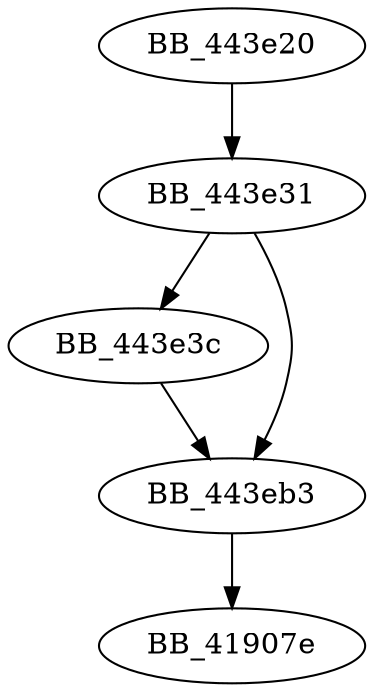 DiGraph sub_443E20{
BB_443e20->BB_443e31
BB_443e31->BB_443e3c
BB_443e31->BB_443eb3
BB_443e3c->BB_443eb3
BB_443eb3->BB_41907e
}
